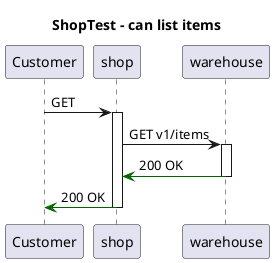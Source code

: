 @startuml
title ShopTest - can list items
participant "Customer"
participant "shop"
participant "warehouse"
"Customer" -> "shop": GET
activate "shop"
"shop" -> "warehouse": GET v1/items
activate "warehouse"

"warehouse" -[#DarkGreen]> "shop": 200 OK
deactivate "warehouse"
"shop" -[#DarkGreen]> "Customer": 200 OK
deactivate "shop"
@enduml
